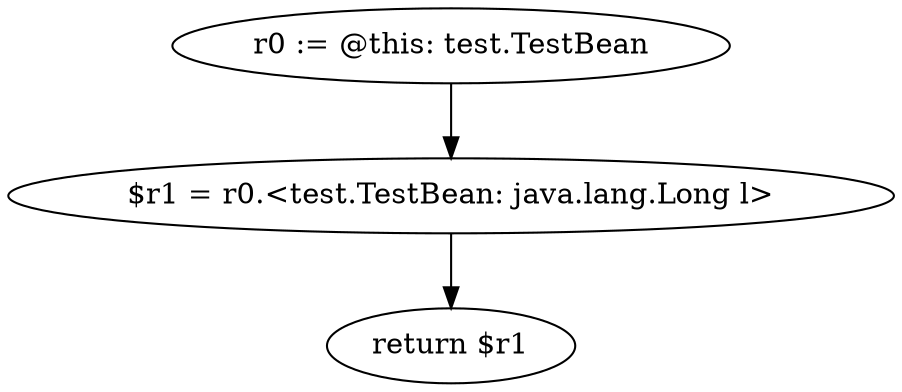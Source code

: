 digraph "unitGraph" {
    "r0 := @this: test.TestBean"
    "$r1 = r0.<test.TestBean: java.lang.Long l>"
    "return $r1"
    "r0 := @this: test.TestBean"->"$r1 = r0.<test.TestBean: java.lang.Long l>";
    "$r1 = r0.<test.TestBean: java.lang.Long l>"->"return $r1";
}
